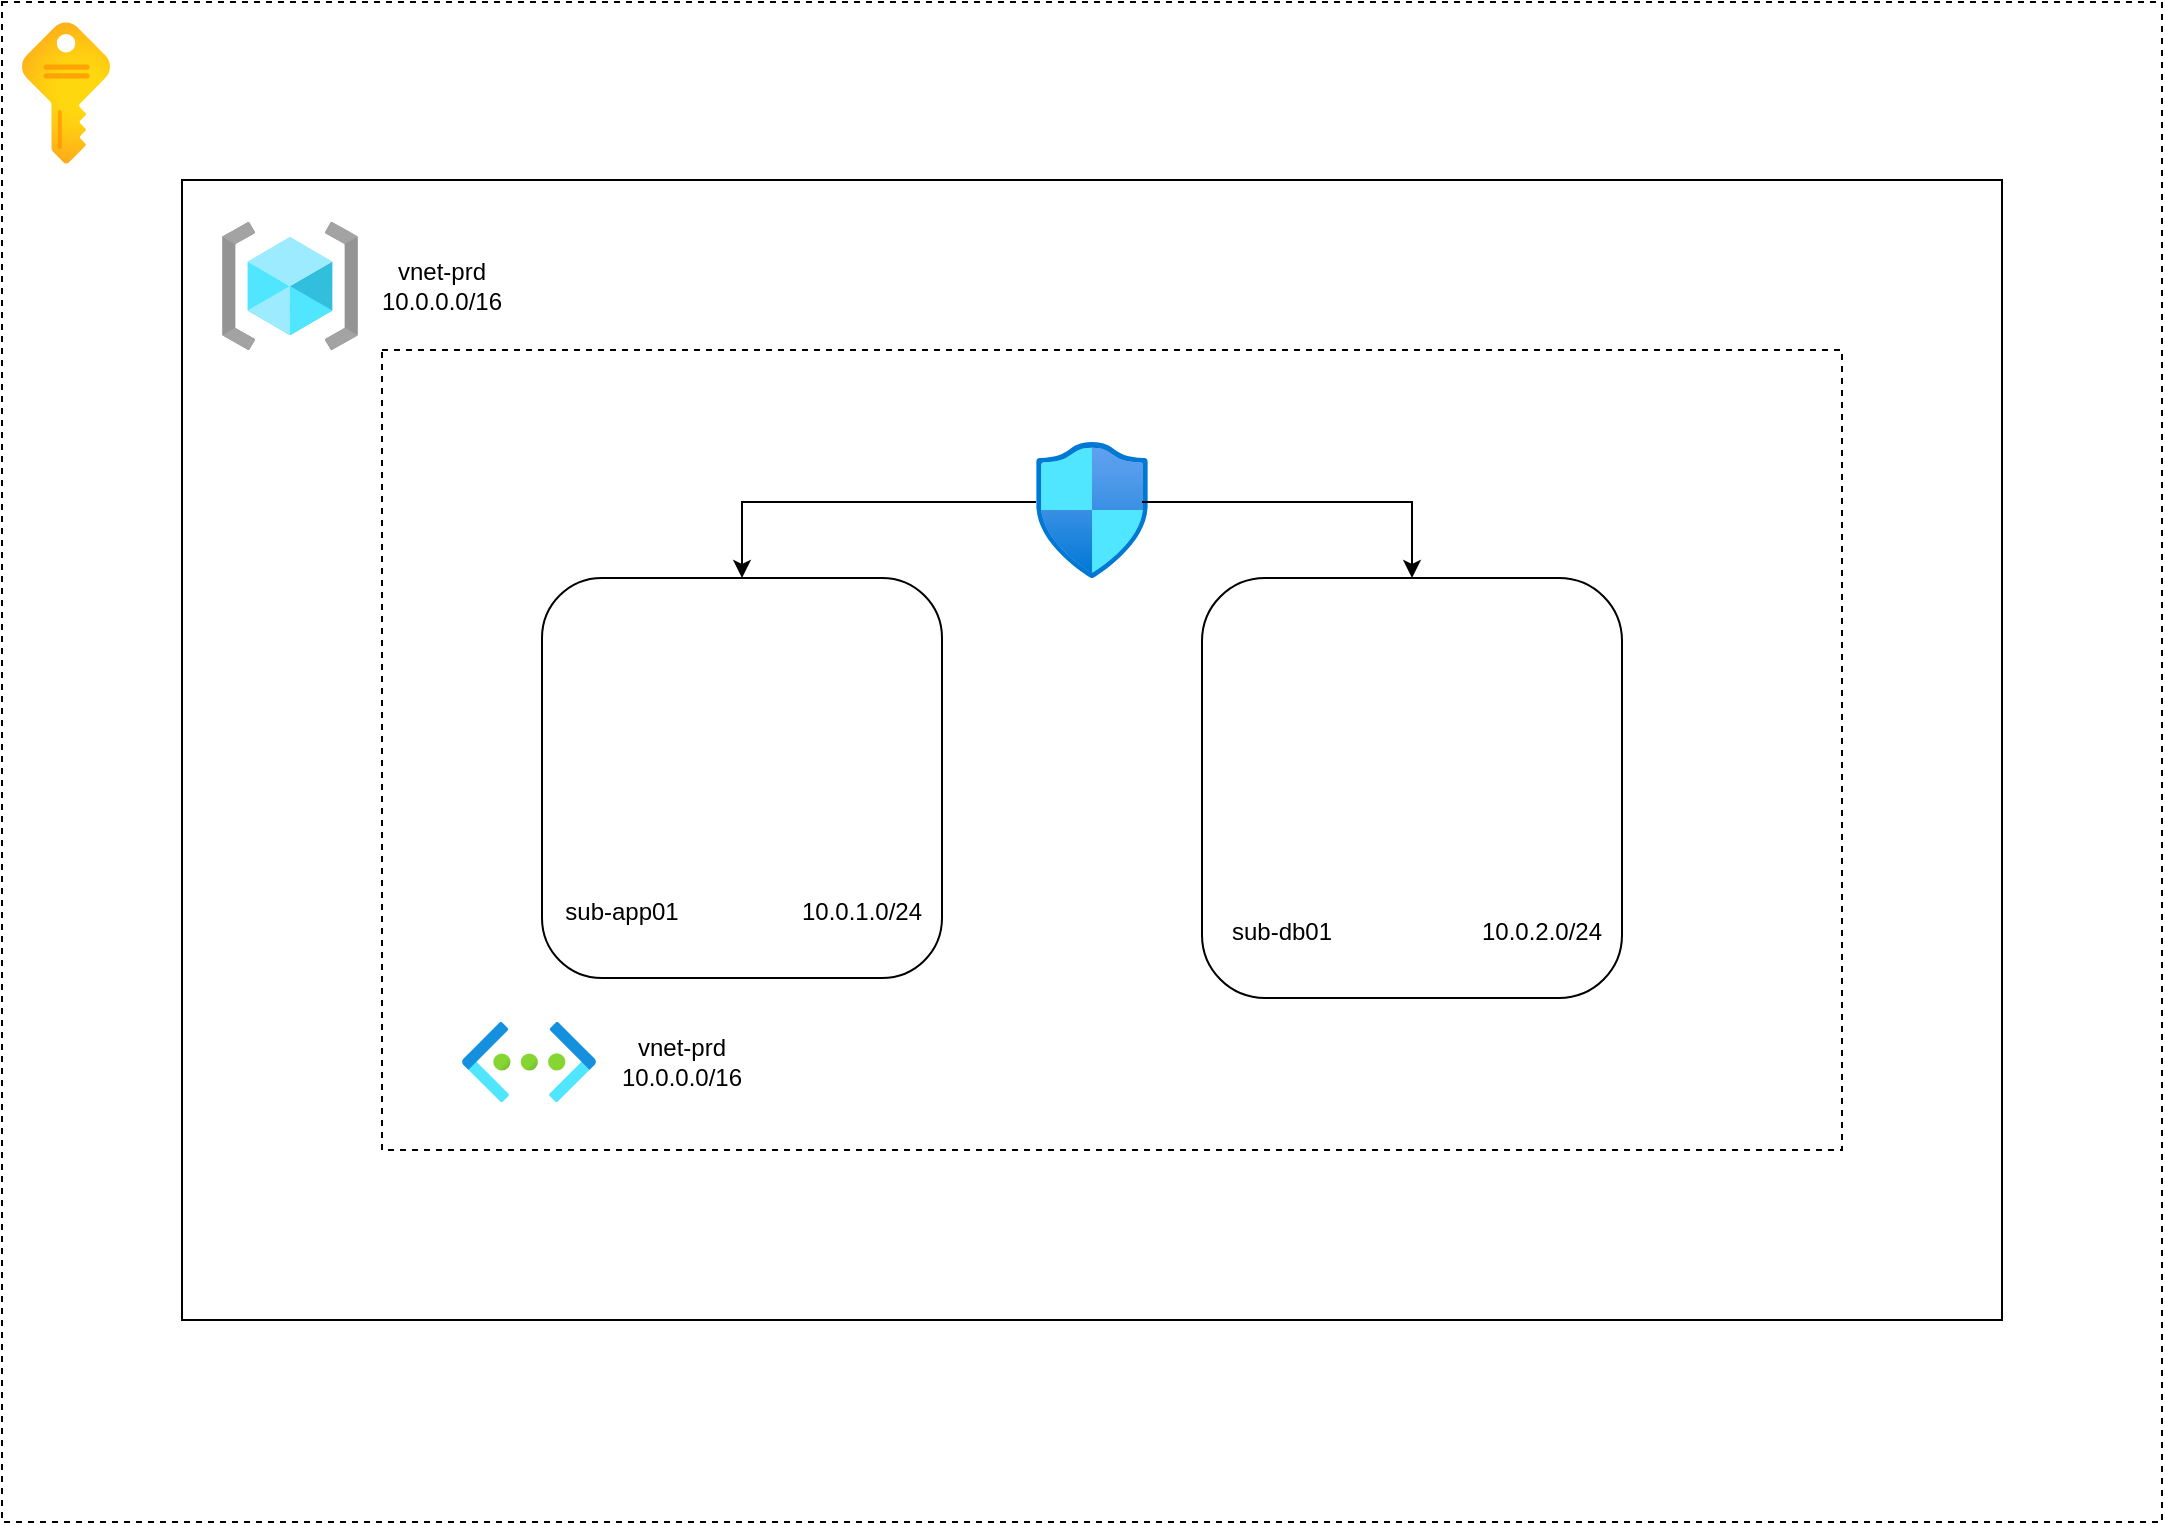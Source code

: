 <mxfile version="22.0.8" type="github">
  <diagram name="Página-1" id="IYV3xt2IMYOGcfOYaRr-">
    <mxGraphModel dx="1389" dy="806" grid="1" gridSize="10" guides="1" tooltips="1" connect="1" arrows="1" fold="1" page="1" pageScale="1" pageWidth="1169" pageHeight="827" math="0" shadow="0">
      <root>
        <mxCell id="0" />
        <mxCell id="1" parent="0" />
        <mxCell id="X4HFf2ON69A5UU527xCz-6" value="" style="rounded=0;whiteSpace=wrap;html=1;dashed=1;" vertex="1" parent="1">
          <mxGeometry x="40" y="40" width="1080" height="760" as="geometry" />
        </mxCell>
        <mxCell id="X4HFf2ON69A5UU527xCz-7" value="" style="rounded=0;whiteSpace=wrap;html=1;" vertex="1" parent="1">
          <mxGeometry x="130" y="129" width="910" height="570" as="geometry" />
        </mxCell>
        <mxCell id="X4HFf2ON69A5UU527xCz-8" value="" style="image;aspect=fixed;html=1;points=[];align=center;fontSize=12;image=img/lib/azure2/general/Resource_Groups.svg;" vertex="1" parent="1">
          <mxGeometry x="150" y="150" width="68" height="64" as="geometry" />
        </mxCell>
        <mxCell id="X4HFf2ON69A5UU527xCz-9" value="" style="image;aspect=fixed;html=1;points=[];align=center;fontSize=12;image=img/lib/azure2/networking/Network_Security_Groups.svg;" vertex="1" parent="1">
          <mxGeometry x="557" y="260" width="56.0" height="68" as="geometry" />
        </mxCell>
        <mxCell id="X4HFf2ON69A5UU527xCz-10" value="" style="image;aspect=fixed;html=1;points=[];align=center;fontSize=12;image=img/lib/azure2/networking/Virtual_Networks.svg;" vertex="1" parent="1">
          <mxGeometry x="270" y="550" width="67" height="40" as="geometry" />
        </mxCell>
        <mxCell id="X4HFf2ON69A5UU527xCz-11" value="" style="rounded=0;whiteSpace=wrap;html=1;fillColor=none;strokeColor=default;dashed=1;" vertex="1" parent="1">
          <mxGeometry x="230" y="214" width="730" height="400" as="geometry" />
        </mxCell>
        <mxCell id="X4HFf2ON69A5UU527xCz-12" value="" style="whiteSpace=wrap;html=1;aspect=fixed;rounded=1;" vertex="1" parent="1">
          <mxGeometry x="310" y="328" width="200" height="200" as="geometry" />
        </mxCell>
        <mxCell id="X4HFf2ON69A5UU527xCz-13" value="" style="whiteSpace=wrap;html=1;aspect=fixed;rounded=1;" vertex="1" parent="1">
          <mxGeometry x="640" y="328" width="210" height="210" as="geometry" />
        </mxCell>
        <mxCell id="X4HFf2ON69A5UU527xCz-24" value="" style="endArrow=classic;html=1;rounded=0;entryX=0.5;entryY=0;entryDx=0;entryDy=0;" edge="1" parent="1" target="X4HFf2ON69A5UU527xCz-13">
          <mxGeometry width="50" height="50" relative="1" as="geometry">
            <mxPoint x="610" y="290" as="sourcePoint" />
            <mxPoint x="660" y="240" as="targetPoint" />
            <Array as="points">
              <mxPoint x="745" y="290" />
            </Array>
          </mxGeometry>
        </mxCell>
        <mxCell id="X4HFf2ON69A5UU527xCz-27" value="" style="endArrow=classic;html=1;rounded=0;entryX=0.5;entryY=0;entryDx=0;entryDy=0;" edge="1" parent="1" target="X4HFf2ON69A5UU527xCz-12">
          <mxGeometry width="50" height="50" relative="1" as="geometry">
            <mxPoint x="557" y="290" as="sourcePoint" />
            <mxPoint x="427" y="260" as="targetPoint" />
            <Array as="points">
              <mxPoint x="410" y="290" />
            </Array>
          </mxGeometry>
        </mxCell>
        <mxCell id="X4HFf2ON69A5UU527xCz-28" value="vnet-prd&lt;br&gt;10.0.0.0/16" style="text;html=1;strokeColor=none;fillColor=none;align=center;verticalAlign=middle;whiteSpace=wrap;rounded=0;" vertex="1" parent="1">
          <mxGeometry x="350" y="555" width="60" height="30" as="geometry" />
        </mxCell>
        <mxCell id="X4HFf2ON69A5UU527xCz-30" value="sub-app01" style="text;html=1;strokeColor=none;fillColor=none;align=center;verticalAlign=middle;whiteSpace=wrap;rounded=0;" vertex="1" parent="1">
          <mxGeometry x="320" y="480" width="60" height="30" as="geometry" />
        </mxCell>
        <mxCell id="X4HFf2ON69A5UU527xCz-33" value="sub-db01" style="text;html=1;strokeColor=none;fillColor=none;align=center;verticalAlign=middle;whiteSpace=wrap;rounded=0;" vertex="1" parent="1">
          <mxGeometry x="650" y="490" width="60" height="30" as="geometry" />
        </mxCell>
        <mxCell id="X4HFf2ON69A5UU527xCz-36" value="vnet-prd&lt;br&gt;10.0.0.0/16" style="text;html=1;strokeColor=none;fillColor=none;align=center;verticalAlign=middle;whiteSpace=wrap;rounded=0;" vertex="1" parent="1">
          <mxGeometry x="230" y="167" width="60" height="30" as="geometry" />
        </mxCell>
        <mxCell id="X4HFf2ON69A5UU527xCz-42" value="10.0.2.0/24" style="text;html=1;strokeColor=none;fillColor=none;align=center;verticalAlign=middle;whiteSpace=wrap;rounded=0;" vertex="1" parent="1">
          <mxGeometry x="780" y="490" width="60" height="30" as="geometry" />
        </mxCell>
        <mxCell id="X4HFf2ON69A5UU527xCz-43" value="10.0.1.0/24" style="text;html=1;strokeColor=none;fillColor=none;align=center;verticalAlign=middle;whiteSpace=wrap;rounded=0;" vertex="1" parent="1">
          <mxGeometry x="440" y="480" width="60" height="30" as="geometry" />
        </mxCell>
        <mxCell id="X4HFf2ON69A5UU527xCz-44" value="" style="image;aspect=fixed;html=1;points=[];align=center;fontSize=12;image=img/lib/azure2/general/Subscriptions.svg;" vertex="1" parent="1">
          <mxGeometry x="50" y="50" width="44" height="71" as="geometry" />
        </mxCell>
      </root>
    </mxGraphModel>
  </diagram>
</mxfile>
